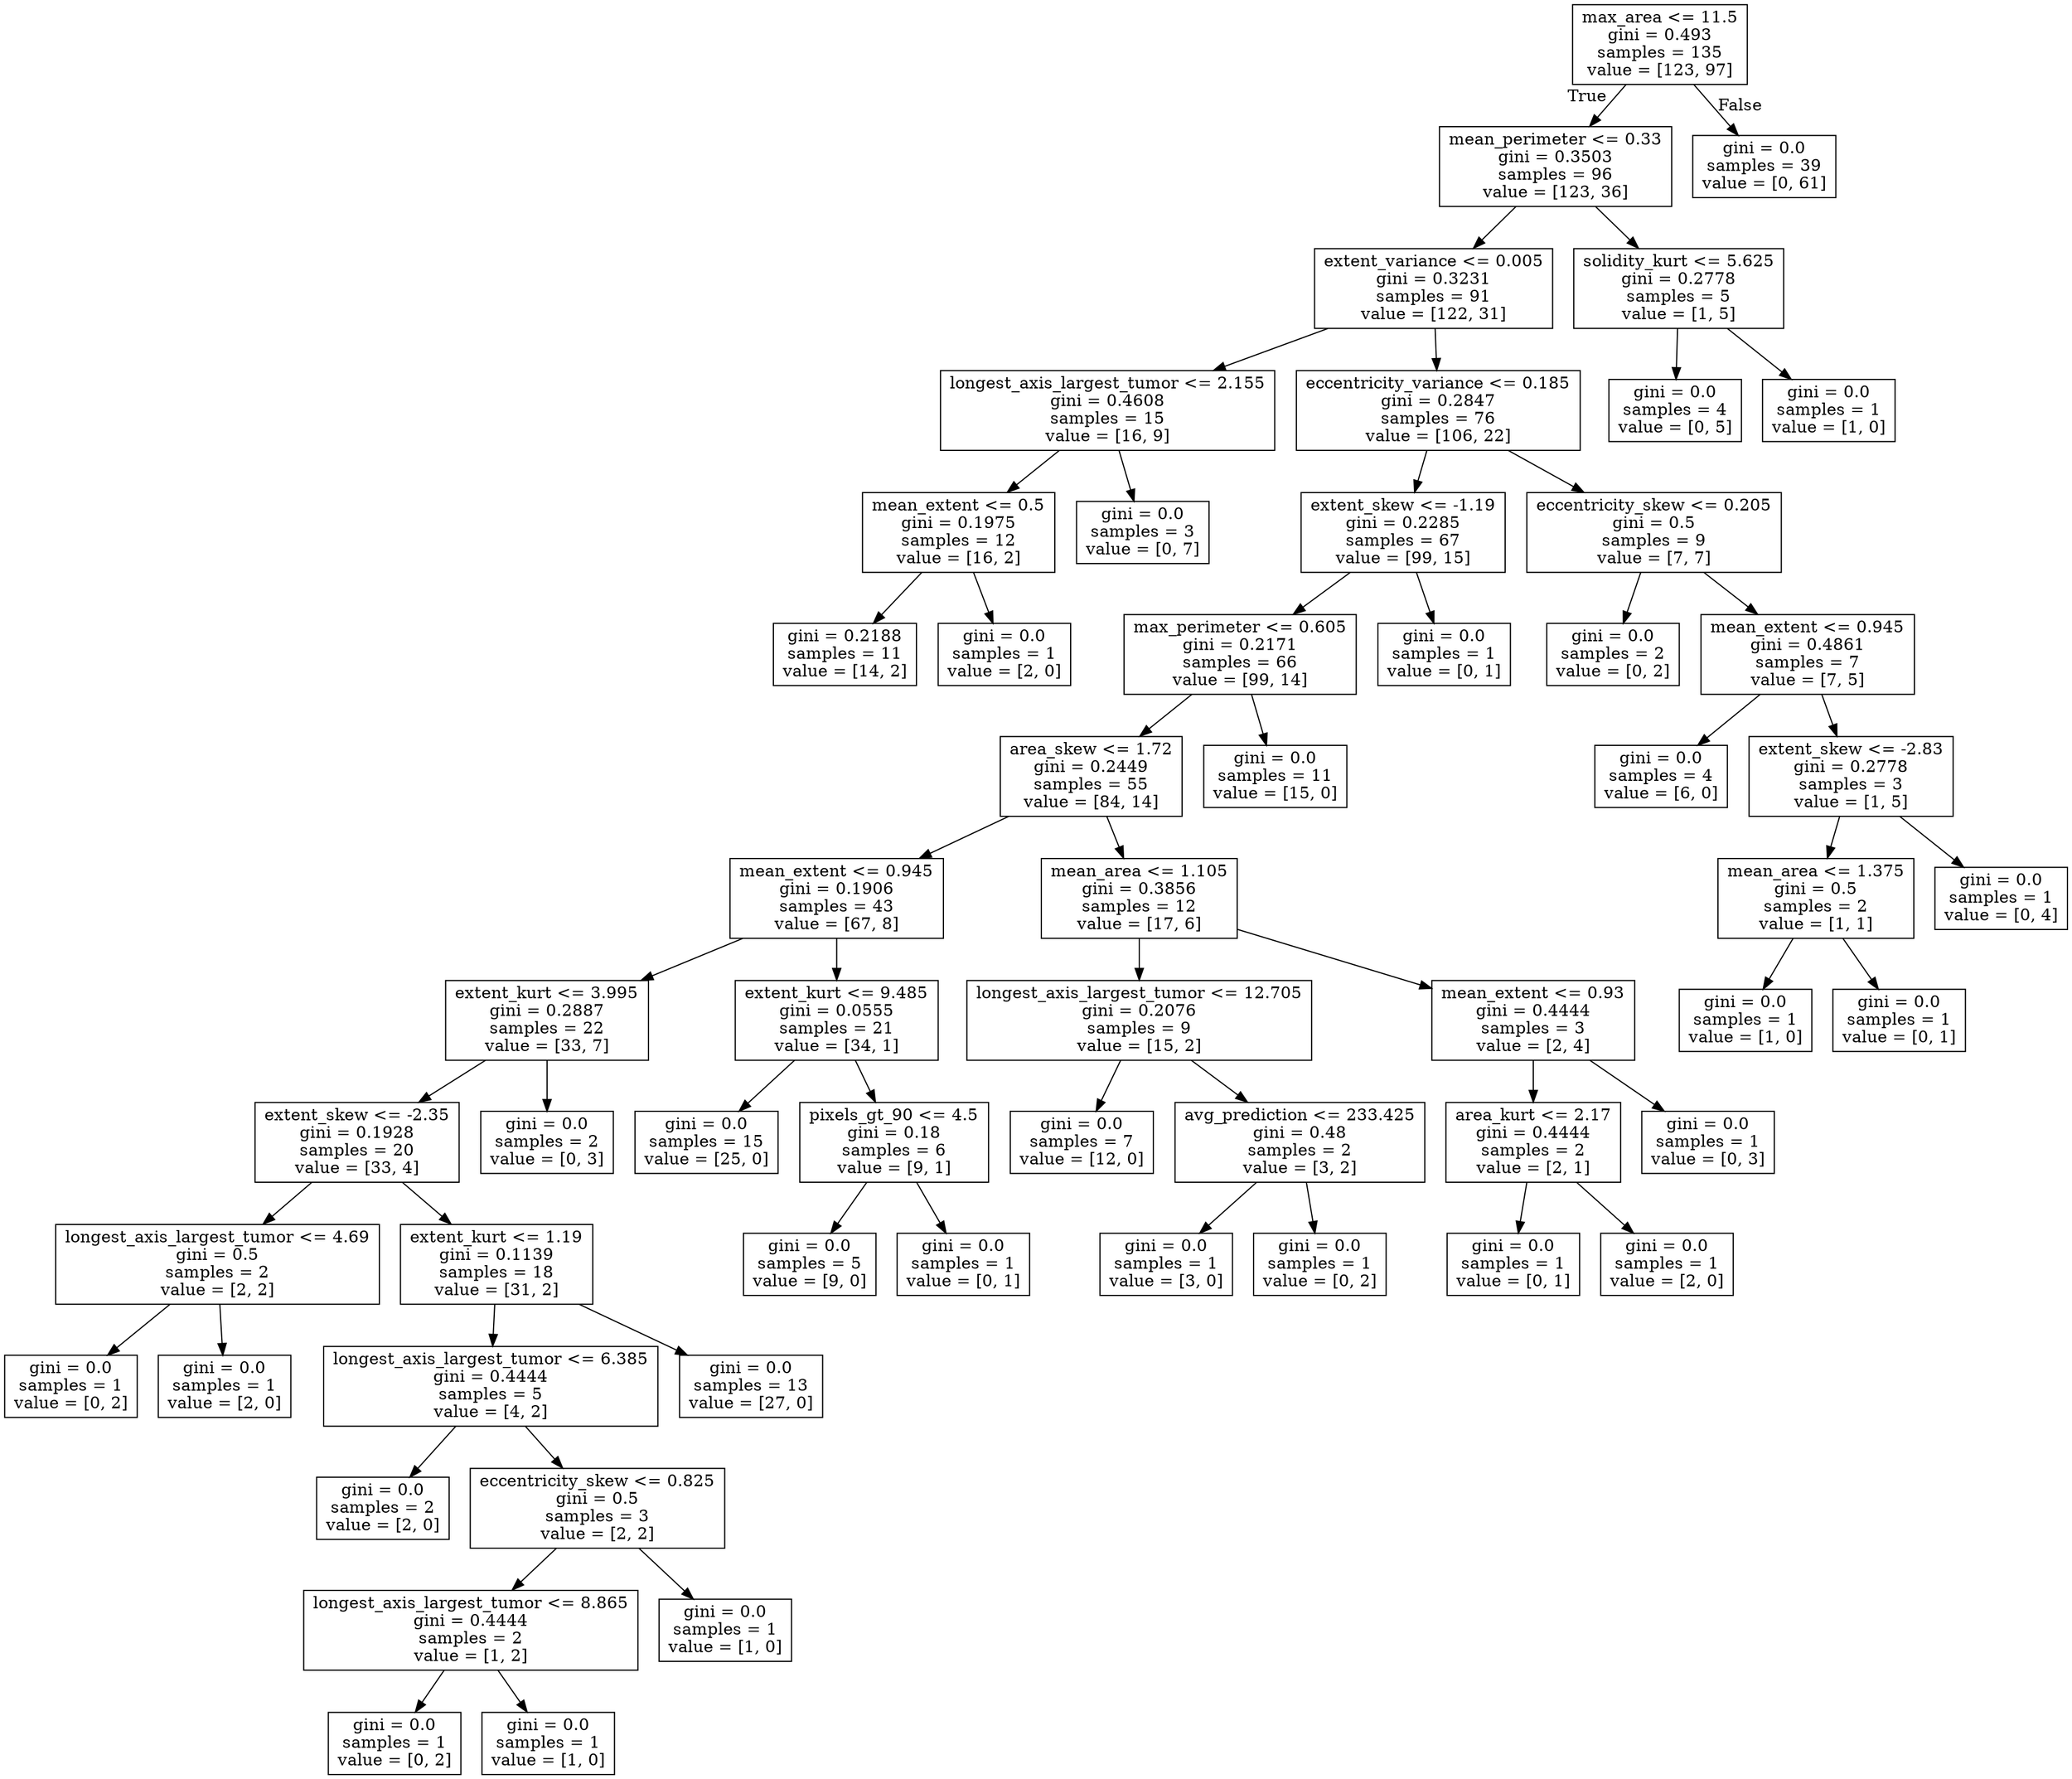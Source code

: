 digraph Tree {
node [shape=box] ;
0 [label="max_area <= 11.5\ngini = 0.493\nsamples = 135\nvalue = [123, 97]"] ;
1 [label="mean_perimeter <= 0.33\ngini = 0.3503\nsamples = 96\nvalue = [123, 36]"] ;
0 -> 1 [labeldistance=2.5, labelangle=45, headlabel="True"] ;
2 [label="extent_variance <= 0.005\ngini = 0.3231\nsamples = 91\nvalue = [122, 31]"] ;
1 -> 2 ;
3 [label="longest_axis_largest_tumor <= 2.155\ngini = 0.4608\nsamples = 15\nvalue = [16, 9]"] ;
2 -> 3 ;
4 [label="mean_extent <= 0.5\ngini = 0.1975\nsamples = 12\nvalue = [16, 2]"] ;
3 -> 4 ;
5 [label="gini = 0.2188\nsamples = 11\nvalue = [14, 2]"] ;
4 -> 5 ;
6 [label="gini = 0.0\nsamples = 1\nvalue = [2, 0]"] ;
4 -> 6 ;
7 [label="gini = 0.0\nsamples = 3\nvalue = [0, 7]"] ;
3 -> 7 ;
8 [label="eccentricity_variance <= 0.185\ngini = 0.2847\nsamples = 76\nvalue = [106, 22]"] ;
2 -> 8 ;
9 [label="extent_skew <= -1.19\ngini = 0.2285\nsamples = 67\nvalue = [99, 15]"] ;
8 -> 9 ;
10 [label="max_perimeter <= 0.605\ngini = 0.2171\nsamples = 66\nvalue = [99, 14]"] ;
9 -> 10 ;
11 [label="area_skew <= 1.72\ngini = 0.2449\nsamples = 55\nvalue = [84, 14]"] ;
10 -> 11 ;
12 [label="mean_extent <= 0.945\ngini = 0.1906\nsamples = 43\nvalue = [67, 8]"] ;
11 -> 12 ;
13 [label="extent_kurt <= 3.995\ngini = 0.2887\nsamples = 22\nvalue = [33, 7]"] ;
12 -> 13 ;
14 [label="extent_skew <= -2.35\ngini = 0.1928\nsamples = 20\nvalue = [33, 4]"] ;
13 -> 14 ;
15 [label="longest_axis_largest_tumor <= 4.69\ngini = 0.5\nsamples = 2\nvalue = [2, 2]"] ;
14 -> 15 ;
16 [label="gini = 0.0\nsamples = 1\nvalue = [0, 2]"] ;
15 -> 16 ;
17 [label="gini = 0.0\nsamples = 1\nvalue = [2, 0]"] ;
15 -> 17 ;
18 [label="extent_kurt <= 1.19\ngini = 0.1139\nsamples = 18\nvalue = [31, 2]"] ;
14 -> 18 ;
19 [label="longest_axis_largest_tumor <= 6.385\ngini = 0.4444\nsamples = 5\nvalue = [4, 2]"] ;
18 -> 19 ;
20 [label="gini = 0.0\nsamples = 2\nvalue = [2, 0]"] ;
19 -> 20 ;
21 [label="eccentricity_skew <= 0.825\ngini = 0.5\nsamples = 3\nvalue = [2, 2]"] ;
19 -> 21 ;
22 [label="longest_axis_largest_tumor <= 8.865\ngini = 0.4444\nsamples = 2\nvalue = [1, 2]"] ;
21 -> 22 ;
23 [label="gini = 0.0\nsamples = 1\nvalue = [0, 2]"] ;
22 -> 23 ;
24 [label="gini = 0.0\nsamples = 1\nvalue = [1, 0]"] ;
22 -> 24 ;
25 [label="gini = 0.0\nsamples = 1\nvalue = [1, 0]"] ;
21 -> 25 ;
26 [label="gini = 0.0\nsamples = 13\nvalue = [27, 0]"] ;
18 -> 26 ;
27 [label="gini = 0.0\nsamples = 2\nvalue = [0, 3]"] ;
13 -> 27 ;
28 [label="extent_kurt <= 9.485\ngini = 0.0555\nsamples = 21\nvalue = [34, 1]"] ;
12 -> 28 ;
29 [label="gini = 0.0\nsamples = 15\nvalue = [25, 0]"] ;
28 -> 29 ;
30 [label="pixels_gt_90 <= 4.5\ngini = 0.18\nsamples = 6\nvalue = [9, 1]"] ;
28 -> 30 ;
31 [label="gini = 0.0\nsamples = 5\nvalue = [9, 0]"] ;
30 -> 31 ;
32 [label="gini = 0.0\nsamples = 1\nvalue = [0, 1]"] ;
30 -> 32 ;
33 [label="mean_area <= 1.105\ngini = 0.3856\nsamples = 12\nvalue = [17, 6]"] ;
11 -> 33 ;
34 [label="longest_axis_largest_tumor <= 12.705\ngini = 0.2076\nsamples = 9\nvalue = [15, 2]"] ;
33 -> 34 ;
35 [label="gini = 0.0\nsamples = 7\nvalue = [12, 0]"] ;
34 -> 35 ;
36 [label="avg_prediction <= 233.425\ngini = 0.48\nsamples = 2\nvalue = [3, 2]"] ;
34 -> 36 ;
37 [label="gini = 0.0\nsamples = 1\nvalue = [3, 0]"] ;
36 -> 37 ;
38 [label="gini = 0.0\nsamples = 1\nvalue = [0, 2]"] ;
36 -> 38 ;
39 [label="mean_extent <= 0.93\ngini = 0.4444\nsamples = 3\nvalue = [2, 4]"] ;
33 -> 39 ;
40 [label="area_kurt <= 2.17\ngini = 0.4444\nsamples = 2\nvalue = [2, 1]"] ;
39 -> 40 ;
41 [label="gini = 0.0\nsamples = 1\nvalue = [0, 1]"] ;
40 -> 41 ;
42 [label="gini = 0.0\nsamples = 1\nvalue = [2, 0]"] ;
40 -> 42 ;
43 [label="gini = 0.0\nsamples = 1\nvalue = [0, 3]"] ;
39 -> 43 ;
44 [label="gini = 0.0\nsamples = 11\nvalue = [15, 0]"] ;
10 -> 44 ;
45 [label="gini = 0.0\nsamples = 1\nvalue = [0, 1]"] ;
9 -> 45 ;
46 [label="eccentricity_skew <= 0.205\ngini = 0.5\nsamples = 9\nvalue = [7, 7]"] ;
8 -> 46 ;
47 [label="gini = 0.0\nsamples = 2\nvalue = [0, 2]"] ;
46 -> 47 ;
48 [label="mean_extent <= 0.945\ngini = 0.4861\nsamples = 7\nvalue = [7, 5]"] ;
46 -> 48 ;
49 [label="gini = 0.0\nsamples = 4\nvalue = [6, 0]"] ;
48 -> 49 ;
50 [label="extent_skew <= -2.83\ngini = 0.2778\nsamples = 3\nvalue = [1, 5]"] ;
48 -> 50 ;
51 [label="mean_area <= 1.375\ngini = 0.5\nsamples = 2\nvalue = [1, 1]"] ;
50 -> 51 ;
52 [label="gini = 0.0\nsamples = 1\nvalue = [1, 0]"] ;
51 -> 52 ;
53 [label="gini = 0.0\nsamples = 1\nvalue = [0, 1]"] ;
51 -> 53 ;
54 [label="gini = 0.0\nsamples = 1\nvalue = [0, 4]"] ;
50 -> 54 ;
55 [label="solidity_kurt <= 5.625\ngini = 0.2778\nsamples = 5\nvalue = [1, 5]"] ;
1 -> 55 ;
56 [label="gini = 0.0\nsamples = 4\nvalue = [0, 5]"] ;
55 -> 56 ;
57 [label="gini = 0.0\nsamples = 1\nvalue = [1, 0]"] ;
55 -> 57 ;
58 [label="gini = 0.0\nsamples = 39\nvalue = [0, 61]"] ;
0 -> 58 [labeldistance=2.5, labelangle=-45, headlabel="False"] ;
}